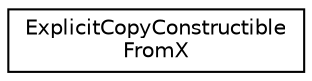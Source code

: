 digraph "Graphical Class Hierarchy"
{
  edge [fontname="Helvetica",fontsize="10",labelfontname="Helvetica",labelfontsize="10"];
  node [fontname="Helvetica",fontsize="10",shape=record];
  rankdir="LR";
  Node0 [label="ExplicitCopyConstructible\lFromX",height=0.2,width=0.4,color="black", fillcolor="white", style="filled",URL="$struct_explicit_copy_constructible_from_x.html"];
}
